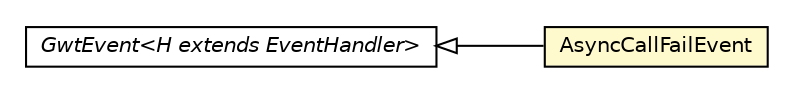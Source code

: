 #!/usr/local/bin/dot
#
# Class diagram 
# Generated by UMLGraph version R5_6-24-gf6e263 (http://www.umlgraph.org/)
#

digraph G {
	edge [fontname="Helvetica",fontsize=10,labelfontname="Helvetica",labelfontsize=10];
	node [fontname="Helvetica",fontsize=10,shape=plaintext];
	nodesep=0.25;
	ranksep=0.5;
	rankdir=LR;
	// com.gwtplatform.mvp.client.proxy.AsyncCallFailEvent
	c91448 [label=<<table title="com.gwtplatform.mvp.client.proxy.AsyncCallFailEvent" border="0" cellborder="1" cellspacing="0" cellpadding="2" port="p" bgcolor="lemonChiffon" href="./AsyncCallFailEvent.html">
		<tr><td><table border="0" cellspacing="0" cellpadding="1">
<tr><td align="center" balign="center"> AsyncCallFailEvent </td></tr>
		</table></td></tr>
		</table>>, URL="./AsyncCallFailEvent.html", fontname="Helvetica", fontcolor="black", fontsize=10.0];
	//com.gwtplatform.mvp.client.proxy.AsyncCallFailEvent extends com.google.gwt.event.shared.GwtEvent<com.gwtplatform.mvp.client.proxy.AsyncCallFailHandler>
	c91889:p -> c91448:p [dir=back,arrowtail=empty];
	// com.google.gwt.event.shared.GwtEvent<H extends com.google.gwt.event.shared.EventHandler>
	c91889 [label=<<table title="com.google.gwt.event.shared.GwtEvent" border="0" cellborder="1" cellspacing="0" cellpadding="2" port="p" href="http://google-web-toolkit.googlecode.com/svn/javadoc/latest/com/google/gwt/event/shared/GwtEvent.html">
		<tr><td><table border="0" cellspacing="0" cellpadding="1">
<tr><td align="center" balign="center"><font face="Helvetica-Oblique"> GwtEvent&lt;H extends EventHandler&gt; </font></td></tr>
		</table></td></tr>
		</table>>, URL="http://google-web-toolkit.googlecode.com/svn/javadoc/latest/com/google/gwt/event/shared/GwtEvent.html", fontname="Helvetica", fontcolor="black", fontsize=10.0];
}

